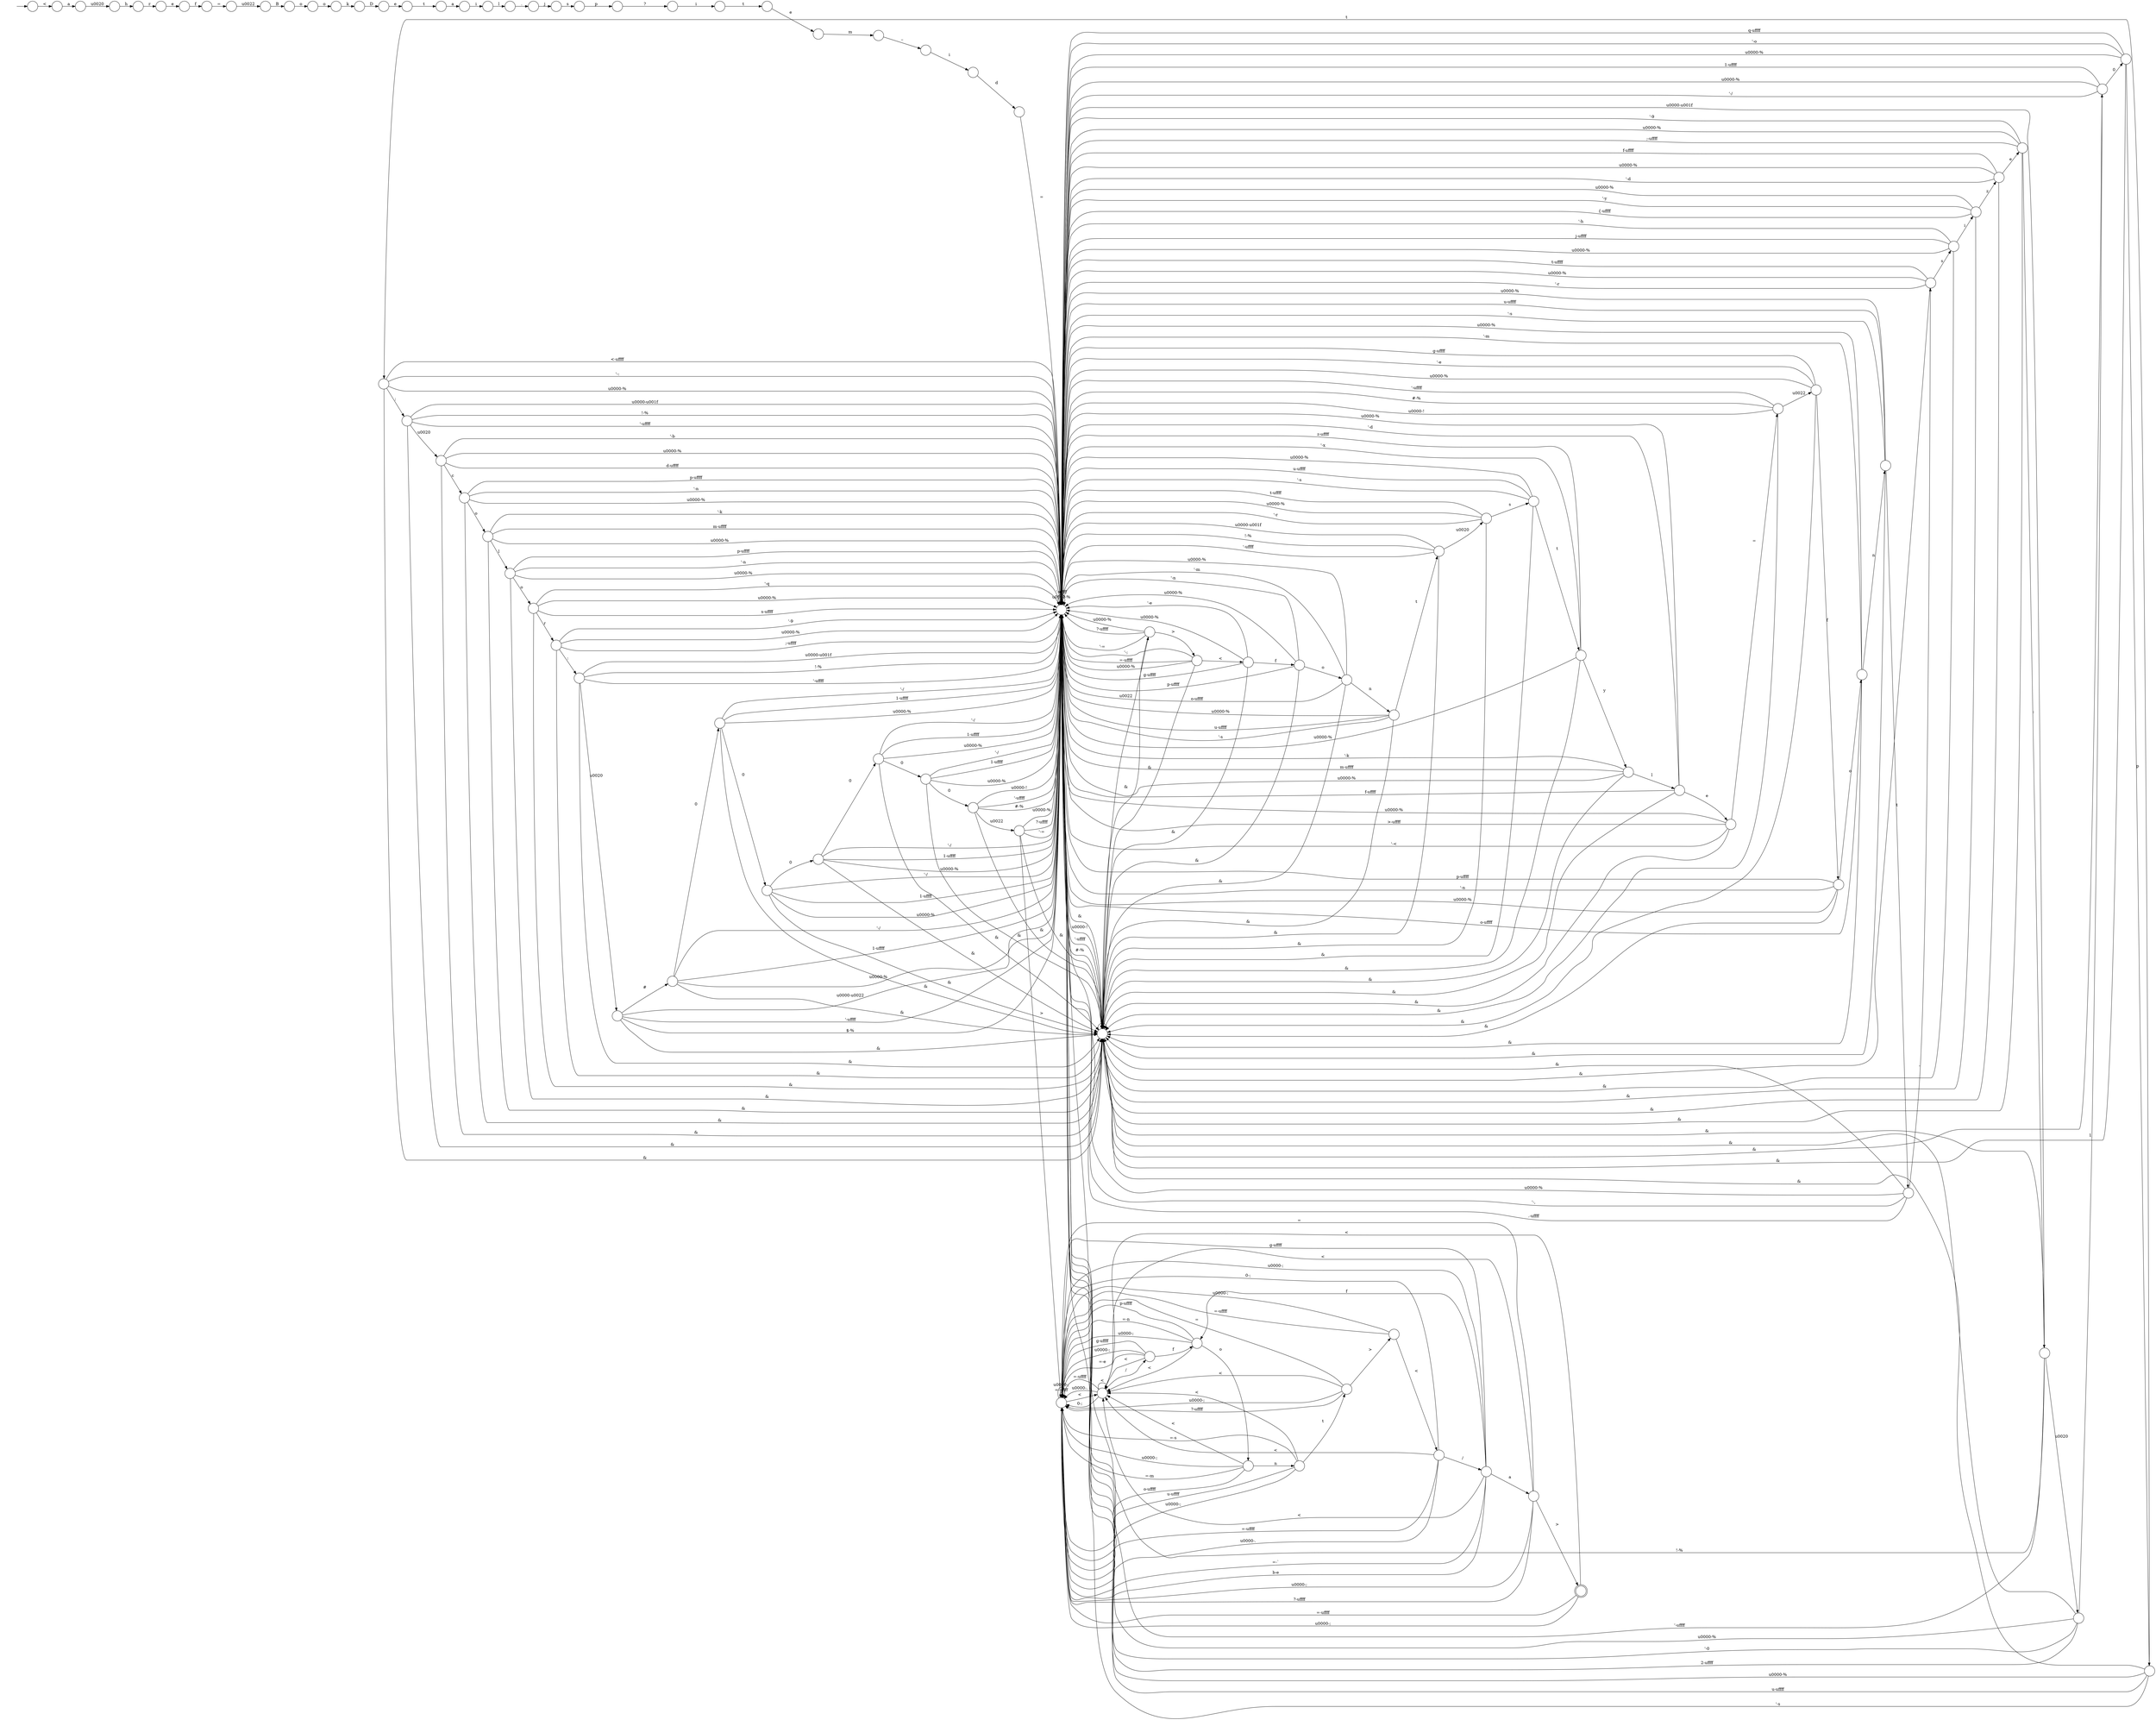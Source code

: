 digraph Automaton {
  rankdir = LR;
  0 [shape=circle,label=""];
  0 -> 10 [label="<-\uffff"]
  0 -> 10 [label="'-:"]
  0 -> 7 [label="&"]
  0 -> 51 [label=";"]
  0 -> 10 [label="\u0000-%"]
  1 [shape=circle,label=""];
  1 -> 11 [label="d"]
  2 [shape=circle,label=""];
  2 -> 65 [label="e"]
  3 [shape=circle,label=""];
  3 -> 64 [label="n"]
  3 -> 25 [label="o-\uffff"]
  3 -> 25 [label="\u0000-;"]
  3 -> 61 [label="<"]
  3 -> 25 [label="=-m"]
  4 [shape=circle,label=""];
  4 -> 25 [label="p-\uffff"]
  4 -> 25 [label="=-n"]
  4 -> 25 [label="\u0000-;"]
  4 -> 61 [label="<"]
  4 -> 3 [label="o"]
  5 [shape=circle,label=""];
  5 -> 74 [label="o"]
  6 [shape=circle,label=""];
  6 -> 7 [label="&"]
  6 -> 10 [label="'-/"]
  6 -> 10 [label="1-\uffff"]
  6 -> 10 [label="\u0000-%"]
  6 -> 81 [label="0"]
  7 [shape=circle,label=""];
  7 -> 79 [label="\u0022"]
  7 -> 7 [label="&"]
  7 -> 10 [label="\u0000-!"]
  7 -> 10 [label="'-\uffff"]
  7 -> 10 [label="#-%"]
  8 [shape=circle,label=""];
  8 -> 10 [label="'-k"]
  8 -> 7 [label="&"]
  8 -> 10 [label="m-\uffff"]
  8 -> 85 [label="l"]
  8 -> 10 [label="\u0000-%"]
  9 [shape=circle,label=""];
  9 -> 7 [label="&"]
  9 -> 25 [label=">"]
  9 -> 10 [label="'-="]
  9 -> 10 [label="\u0000-%"]
  9 -> 10 [label="?-\uffff"]
  10 [shape=circle,label=""];
  10 -> 7 [label="&"]
  10 -> 10 [label="\u0000-%"]
  10 -> 10 [label="'-\uffff"]
  11 [shape=circle,label=""];
  11 -> 10 [label="="]
  12 [shape=circle,label=""];
  12 -> 25 [label="="]
  12 -> 58 [label=">"]
  12 -> 25 [label="\u0000-;"]
  12 -> 61 [label="<"]
  12 -> 25 [label="?-\uffff"]
  13 [shape=circle,label=""];
  13 -> 40 [label="?"]
  14 [shape=circle,label=""];
  14 -> 63 [label="h"]
  15 [shape=circle,label=""];
  15 -> 67 [label=":"]
  15 -> 7 [label="&"]
  15 -> 10 [label=";-\uffff"]
  15 -> 10 [label="'-9"]
  15 -> 10 [label="\u0000-%"]
  16 [shape=circle,label=""];
  16 -> 10 [label="\u0000-\u0022"]
  16 -> 43 [label="#"]
  16 -> 7 [label="&"]
  16 -> 10 [label="'-\uffff"]
  16 -> 10 [label="$-%"]
  17 [shape=circle,label=""];
  17 -> 49 [label="B"]
  18 [shape=circle,label=""];
  18 -> 7 [label="&"]
  18 -> 44 [label="i"]
  18 -> 10 [label="\u0000-%"]
  18 -> 10 [label="'-h"]
  18 -> 10 [label="j-\uffff"]
  19 [shape=circle,label=""];
  19 -> 13 [label="p"]
  20 [shape=circle,label=""];
  20 -> 25 [label="=-`"]
  20 -> 4 [label="f"]
  20 -> 25 [label="g-\uffff"]
  20 -> 54 [label="a"]
  20 -> 25 [label="\u0000-;"]
  20 -> 61 [label="<"]
  20 -> 25 [label="b-e"]
  21 [shape=circle,label=""];
  21 -> 55 [label="a"]
  22 [shape=circle,label=""];
  22 -> 7 [label="&"]
  22 -> 10 [label="\u0000-\u001f"]
  22 -> 16 [label="\u0020"]
  22 -> 10 [label="!-%"]
  22 -> 10 [label="'-\uffff"]
  23 [shape=circle,label=""];
  23 -> 73 [label="n"]
  23 -> 10 [label="o-\uffff"]
  23 -> 7 [label="&"]
  23 -> 10 [label="\u0000-%"]
  23 -> 10 [label="'-m"]
  24 [shape=circle,label=""];
  24 -> 10 [label="'-0"]
  24 -> 10 [label="2-\uffff"]
  24 -> 7 [label="&"]
  24 -> 10 [label="\u0000-%"]
  24 -> 32 [label="1"]
  25 [shape=circle,label=""];
  25 -> 25 [label="=-\uffff"]
  25 -> 25 [label="\u0000-;"]
  25 -> 61 [label="<"]
  26 [shape=circle,label=""];
  26 -> 87 [label="f"]
  26 -> 7 [label="&"]
  26 -> 10 [label="g-\uffff"]
  26 -> 10 [label="'-e"]
  26 -> 10 [label="\u0000-%"]
  27 [shape=circle,label=""];
  27 -> 10 [label="'-b"]
  27 -> 60 [label="c"]
  27 -> 7 [label="&"]
  27 -> 10 [label="\u0000-%"]
  27 -> 10 [label="d-\uffff"]
  28 [shape=circle,label=""];
  28 -> 7 [label="&"]
  28 -> 0 [label="t"]
  28 -> 10 [label="\u0000-%"]
  28 -> 10 [label="u-\uffff"]
  28 -> 10 [label="'-s"]
  29 [shape=circle,label=""];
  29 -> 7 [label="&"]
  29 -> 10 [label="\u0000-\u001f"]
  29 -> 88 [label="\u0020"]
  29 -> 10 [label="!-%"]
  29 -> 10 [label="'-\uffff"]
  30 [shape=circle,label=""];
  30 -> 84 [label="_"]
  31 [shape=circle,label=""];
  31 -> 10 [label="p-\uffff"]
  31 -> 10 [label="'-n"]
  31 -> 7 [label="&"]
  31 -> 10 [label="\u0000-%"]
  31 -> 75 [label="o"]
  32 [shape=circle,label=""];
  32 -> 7 [label="&"]
  32 -> 10 [label="'-/"]
  32 -> 10 [label="1-\uffff"]
  32 -> 10 [label="\u0000-%"]
  32 -> 89 [label="0"]
  33 [shape=circle,label=""];
  initial [shape=plaintext,label=""];
  initial -> 33
  33 -> 80 [label="<"]
  34 [shape=doublecircle,label=""];
  34 -> 25 [label="=-\uffff"]
  34 -> 25 [label="\u0000-;"]
  34 -> 61 [label="<"]
  35 [shape=circle,label=""];
  35 -> 78 [label="f"]
  36 [shape=circle,label=""];
  36 -> 7 [label="&"]
  36 -> 10 [label="'-/"]
  36 -> 10 [label="1-\uffff"]
  36 -> 10 [label="\u0000-%"]
  36 -> 83 [label="0"]
  37 [shape=circle,label=""];
  37 -> 57 [label="t"]
  38 [shape=circle,label=""];
  38 -> 14 [label="\u0020"]
  39 [shape=circle,label=""];
  39 -> 7 [label="&"]
  39 -> 10 [label="\u0000-%"]
  39 -> 10 [label="z-\uffff"]
  39 -> 8 [label="y"]
  39 -> 10 [label="'-x"]
  40 [shape=circle,label=""];
  40 -> 37 [label="i"]
  41 [shape=circle,label=""];
  41 -> 39 [label="t"]
  41 -> 7 [label="&"]
  41 -> 10 [label="\u0000-%"]
  41 -> 10 [label="u-\uffff"]
  41 -> 10 [label="'-s"]
  42 [shape=circle,label=""];
  42 -> 19 [label="s"]
  43 [shape=circle,label=""];
  43 -> 7 [label="&"]
  43 -> 10 [label="'-/"]
  43 -> 10 [label="1-\uffff"]
  43 -> 10 [label="\u0000-%"]
  43 -> 82 [label="0"]
  44 [shape=circle,label=""];
  44 -> 77 [label="z"]
  44 -> 10 [label="'-y"]
  44 -> 7 [label="&"]
  44 -> 10 [label="\u0000-%"]
  44 -> 10 [label="{-\uffff"]
  45 [shape=circle,label=""];
  45 -> 7 [label="&"]
  45 -> 10 [label="\u0000-%"]
  45 -> 69 [label="-"]
  45 -> 10 [label="'-,"]
  45 -> 10 [label=".-\uffff"]
  46 [shape=circle,label=""];
  46 -> 10 [label="p-\uffff"]
  46 -> 10 [label="'-n"]
  46 -> 7 [label="&"]
  46 -> 10 [label="\u0000-%"]
  46 -> 23 [label="o"]
  47 [shape=circle,label=""];
  47 -> 2 [label="D"]
  48 [shape=circle,label=""];
  48 -> 17 [label="\u0022"]
  49 [shape=circle,label=""];
  49 -> 5 [label="o"]
  50 [shape=circle,label=""];
  50 -> 62 [label="l"]
  51 [shape=circle,label=""];
  51 -> 7 [label="&"]
  51 -> 10 [label="\u0000-\u001f"]
  51 -> 27 [label="\u0020"]
  51 -> 10 [label="!-%"]
  51 -> 10 [label="'-\uffff"]
  52 [shape=circle,label=""];
  52 -> 25 [label="0-;"]
  52 -> 25 [label="=-\uffff"]
  52 -> 25 [label="\u0000-."]
  52 -> 20 [label="/"]
  52 -> 61 [label="<"]
  53 [shape=circle,label=""];
  53 -> 10 [label="'-k"]
  53 -> 7 [label="&"]
  53 -> 10 [label="m-\uffff"]
  53 -> 31 [label="l"]
  53 -> 10 [label="\u0000-%"]
  54 [shape=circle,label=""];
  54 -> 25 [label="="]
  54 -> 34 [label=">"]
  54 -> 25 [label="\u0000-;"]
  54 -> 61 [label="<"]
  54 -> 25 [label="?-\uffff"]
  55 [shape=circle,label=""];
  55 -> 50 [label="i"]
  56 [shape=circle,label=""];
  56 -> 59 [label="n"]
  56 -> 10 [label="o-\uffff"]
  56 -> 7 [label="&"]
  56 -> 10 [label="\u0000-%"]
  56 -> 10 [label="'-m"]
  57 [shape=circle,label=""];
  57 -> 76 [label="e"]
  58 [shape=circle,label=""];
  58 -> 25 [label="=-\uffff"]
  58 -> 25 [label="\u0000-;"]
  58 -> 52 [label="<"]
  59 [shape=circle,label=""];
  59 -> 29 [label="t"]
  59 -> 7 [label="&"]
  59 -> 10 [label="\u0000-%"]
  59 -> 10 [label="u-\uffff"]
  59 -> 10 [label="'-s"]
  60 [shape=circle,label=""];
  60 -> 10 [label="p-\uffff"]
  60 -> 10 [label="'-n"]
  60 -> 7 [label="&"]
  60 -> 10 [label="\u0000-%"]
  60 -> 53 [label="o"]
  61 [shape=circle,label=""];
  61 -> 25 [label="0-;"]
  61 -> 25 [label="=-\uffff"]
  61 -> 25 [label="\u0000-."]
  61 -> 71 [label="/"]
  61 -> 61 [label="<"]
  62 [shape=circle,label=""];
  62 -> 90 [label="."]
  63 [shape=circle,label=""];
  63 -> 70 [label="r"]
  64 [shape=circle,label=""];
  64 -> 12 [label="t"]
  64 -> 25 [label="u-\uffff"]
  64 -> 25 [label="\u0000-;"]
  64 -> 61 [label="<"]
  64 -> 25 [label="=-s"]
  65 [shape=circle,label=""];
  65 -> 21 [label="t"]
  66 [shape=circle,label=""];
  66 -> 46 [label="f"]
  66 -> 7 [label="&"]
  66 -> 10 [label="g-\uffff"]
  66 -> 10 [label="'-e"]
  66 -> 10 [label="\u0000-%"]
  67 [shape=circle,label=""];
  67 -> 7 [label="&"]
  67 -> 10 [label="\u0000-\u001f"]
  67 -> 24 [label="\u0020"]
  67 -> 10 [label="!-%"]
  67 -> 10 [label="'-\uffff"]
  68 [shape=circle,label=""];
  68 -> 66 [label="\u0022"]
  68 -> 7 [label="&"]
  68 -> 10 [label="\u0000-!"]
  68 -> 10 [label="'-\uffff"]
  68 -> 10 [label="#-%"]
  69 [shape=circle,label=""];
  69 -> 7 [label="&"]
  69 -> 18 [label="s"]
  69 -> 10 [label="t-\uffff"]
  69 -> 10 [label="\u0000-%"]
  69 -> 10 [label="'-r"]
  70 [shape=circle,label=""];
  70 -> 35 [label="e"]
  71 [shape=circle,label=""];
  71 -> 25 [label="=-e"]
  71 -> 4 [label="f"]
  71 -> 25 [label="g-\uffff"]
  71 -> 25 [label="\u0000-;"]
  71 -> 61 [label="<"]
  72 [shape=circle,label=""];
  72 -> 68 [label="="]
  72 -> 10 [label="'-<"]
  72 -> 7 [label="&"]
  72 -> 10 [label="\u0000-%"]
  72 -> 10 [label=">-\uffff"]
  73 [shape=circle,label=""];
  73 -> 45 [label="t"]
  73 -> 7 [label="&"]
  73 -> 10 [label="\u0000-%"]
  73 -> 10 [label="u-\uffff"]
  73 -> 10 [label="'-s"]
  74 [shape=circle,label=""];
  74 -> 47 [label="k"]
  75 [shape=circle,label=""];
  75 -> 7 [label="&"]
  75 -> 10 [label="'-q"]
  75 -> 10 [label="\u0000-%"]
  75 -> 92 [label="r"]
  75 -> 10 [label="s-\uffff"]
  76 [shape=circle,label=""];
  76 -> 30 [label="m"]
  77 [shape=circle,label=""];
  77 -> 7 [label="&"]
  77 -> 15 [label="e"]
  77 -> 10 [label="f-\uffff"]
  77 -> 10 [label="\u0000-%"]
  77 -> 10 [label="'-d"]
  78 [shape=circle,label=""];
  78 -> 48 [label="="]
  79 [shape=circle,label=""];
  79 -> 7 [label="&"]
  79 -> 91 [label=">"]
  79 -> 10 [label="'-="]
  79 -> 10 [label="\u0000-%"]
  79 -> 10 [label="?-\uffff"]
  80 [shape=circle,label=""];
  80 -> 38 [label="a"]
  81 [shape=circle,label=""];
  81 -> 9 [label="\u0022"]
  81 -> 7 [label="&"]
  81 -> 10 [label="\u0000-!"]
  81 -> 10 [label="'-\uffff"]
  81 -> 10 [label="#-%"]
  82 [shape=circle,label=""];
  82 -> 7 [label="&"]
  82 -> 10 [label="'-/"]
  82 -> 10 [label="1-\uffff"]
  82 -> 10 [label="\u0000-%"]
  82 -> 36 [label="0"]
  83 [shape=circle,label=""];
  83 -> 7 [label="&"]
  83 -> 10 [label="'-/"]
  83 -> 10 [label="1-\uffff"]
  83 -> 10 [label="\u0000-%"]
  83 -> 86 [label="0"]
  84 [shape=circle,label=""];
  84 -> 1 [label="i"]
  85 [shape=circle,label=""];
  85 -> 7 [label="&"]
  85 -> 72 [label="e"]
  85 -> 10 [label="f-\uffff"]
  85 -> 10 [label="\u0000-%"]
  85 -> 10 [label="'-d"]
  86 [shape=circle,label=""];
  86 -> 7 [label="&"]
  86 -> 10 [label="'-/"]
  86 -> 10 [label="1-\uffff"]
  86 -> 10 [label="\u0000-%"]
  86 -> 6 [label="0"]
  87 [shape=circle,label=""];
  87 -> 10 [label="p-\uffff"]
  87 -> 10 [label="'-n"]
  87 -> 7 [label="&"]
  87 -> 10 [label="\u0000-%"]
  87 -> 56 [label="o"]
  88 [shape=circle,label=""];
  88 -> 7 [label="&"]
  88 -> 41 [label="s"]
  88 -> 10 [label="t-\uffff"]
  88 -> 10 [label="\u0000-%"]
  88 -> 10 [label="'-r"]
  89 [shape=circle,label=""];
  89 -> 10 [label="q-\uffff"]
  89 -> 10 [label="'-o"]
  89 -> 7 [label="&"]
  89 -> 28 [label="p"]
  89 -> 10 [label="\u0000-%"]
  90 [shape=circle,label=""];
  90 -> 42 [label="j"]
  91 [shape=circle,label=""];
  91 -> 10 [label="'-;"]
  91 -> 10 [label="=-\uffff"]
  91 -> 7 [label="&"]
  91 -> 10 [label="\u0000-%"]
  91 -> 26 [label="<"]
  92 [shape=circle,label=""];
  92 -> 22 [label=":"]
  92 -> 7 [label="&"]
  92 -> 10 [label=";-\uffff"]
  92 -> 10 [label="'-9"]
  92 -> 10 [label="\u0000-%"]
}

